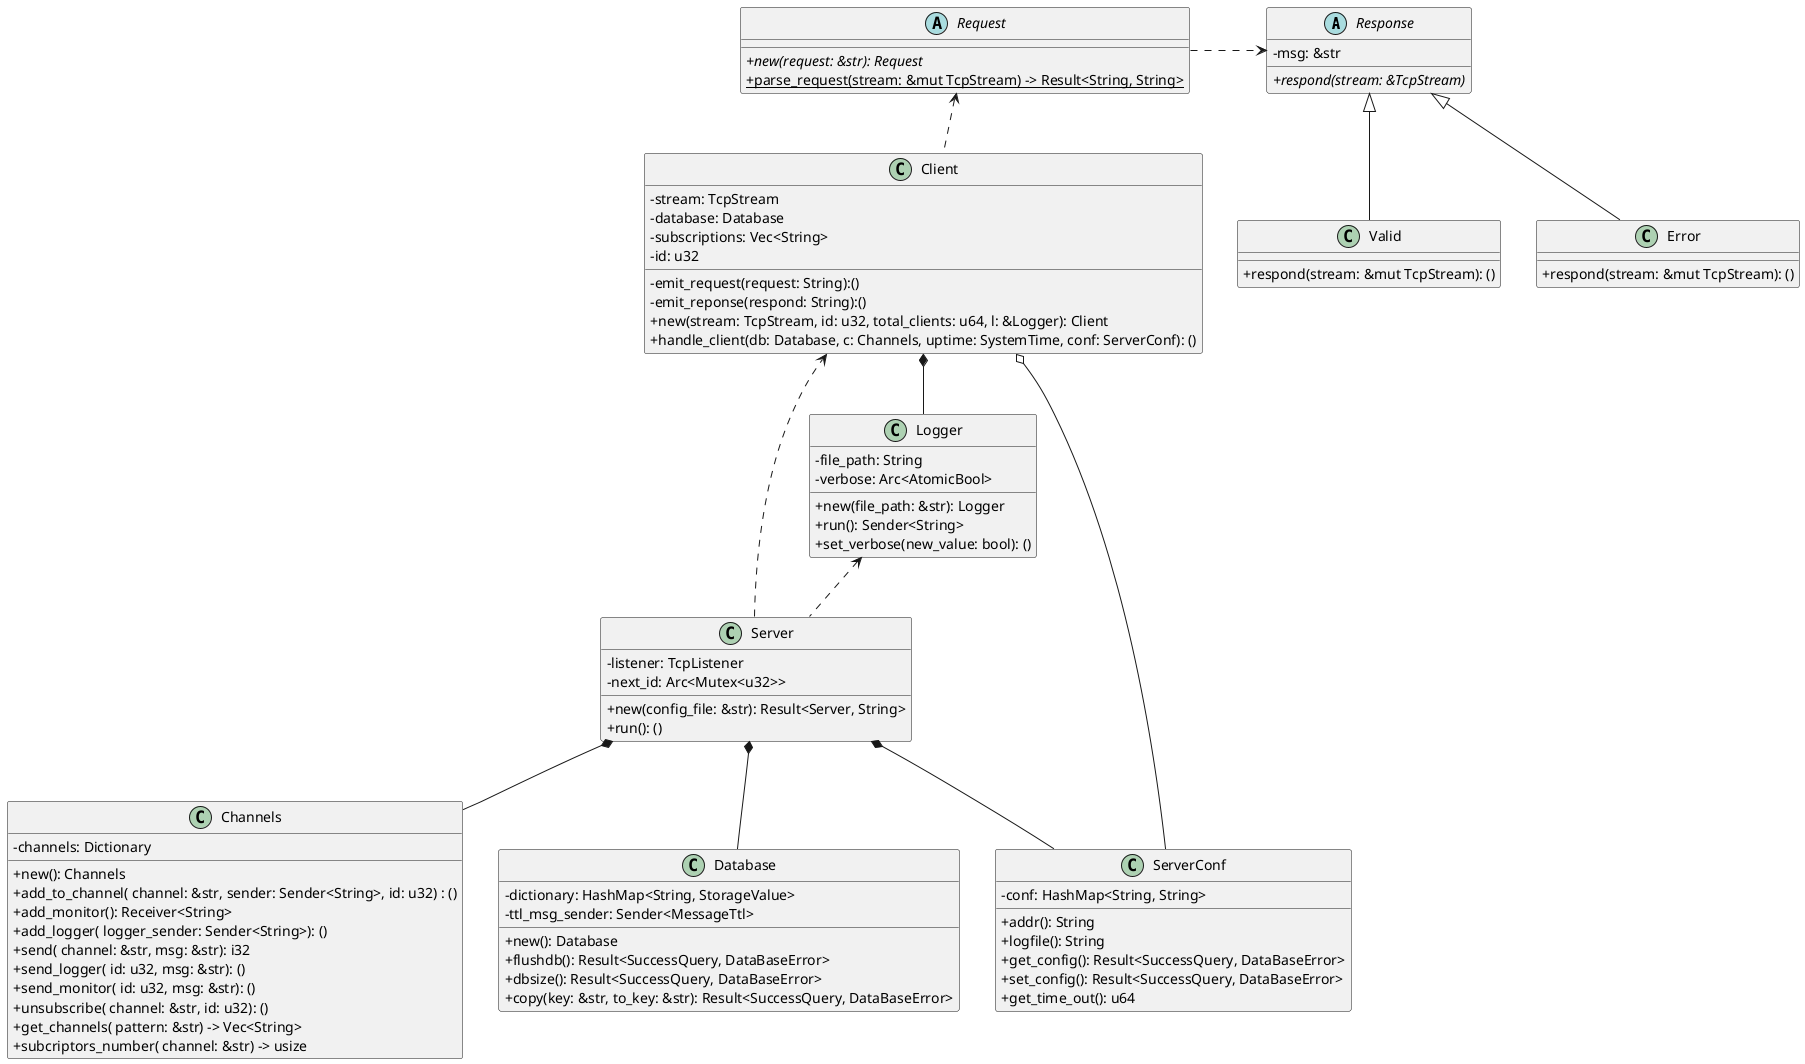 @startuml redis
skinparam ClassAttributeIconSize 0
hide interface fields

abstract Response
abstract Request

Class Server {
    -listener: TcpListener
    -next_id: Arc<Mutex<u32>>
    +new(config_file: &str): Result<Server, String>
    + run(): ()
}

Class Client{
    -stream: TcpStream
    -database: Database
    -subscriptions: Vec<String>
    -id: u32
    -emit_request(request: String):()
    -emit_reponse(respond: String):()
    +new(stream: TcpStream, id: u32, total_clients: u64, l: &Logger): Client
    +handle_client(db: Database, c: Channels, uptime: SystemTime, conf: ServerConf): ()
}

Class Channels{
    - channels: Dictionary
    + new(): Channels
    + add_to_channel( channel: &str, sender: Sender<String>, id: u32) : ()
    + add_monitor(): Receiver<String>
    + add_logger( logger_sender: Sender<String>): ()
    + send( channel: &str, msg: &str): i32
    + send_logger( id: u32, msg: &str): ()
    + send_monitor( id: u32, msg: &str): ()
    + unsubscribe( channel: &str, id: u32): ()
    + get_channels( pattern: &str) -> Vec<String>
    + subcriptors_number( channel: &str) -> usize
}

Class Database {
    - dictionary: HashMap<String, StorageValue>
    -ttl_msg_sender: Sender<MessageTtl>
    + new(): Database
    + flushdb(): Result<SuccessQuery, DataBaseError>
    + dbsize(): Result<SuccessQuery, DataBaseError>
    + copy(key: &str, to_key: &str): Result<SuccessQuery, DataBaseError>
}

Class ServerConf {
    - conf: HashMap<String, String>
    + addr(): String
    + logfile(): String
    + get_config(): Result<SuccessQuery, DataBaseError>
    + set_config(): Result<SuccessQuery, DataBaseError>
    + get_time_out(): u64
}

Class Logger {
    - file_path: String
    - verbose: Arc<AtomicBool>
    + new(file_path: &str): Logger
    + run(): Sender<String>
    + set_verbose(new_value: bool): ()
}

abstract Class Request {
    +{abstract}new(request: &str): Request
    +{static}parse_request(stream: &mut TcpStream) -> Result<String, String>
}

abstract Class Response {
    -msg: &str
    +{abstract}respond(stream: &TcpStream)
}

Class Valid{
    +respond(stream: &mut TcpStream): ()
}

Class Error{
    +respond(stream: &mut TcpStream): ()
}


Server *-- Database
Server *-- ServerConf
Server *-- Channels
Server .up.> Logger
Server .right.> Client

Client *-- Logger
Client .up.> Request
Client o--ServerConf

Request .right.> Response

Response <|-- Valid
Response <|-- Error


@enduml
